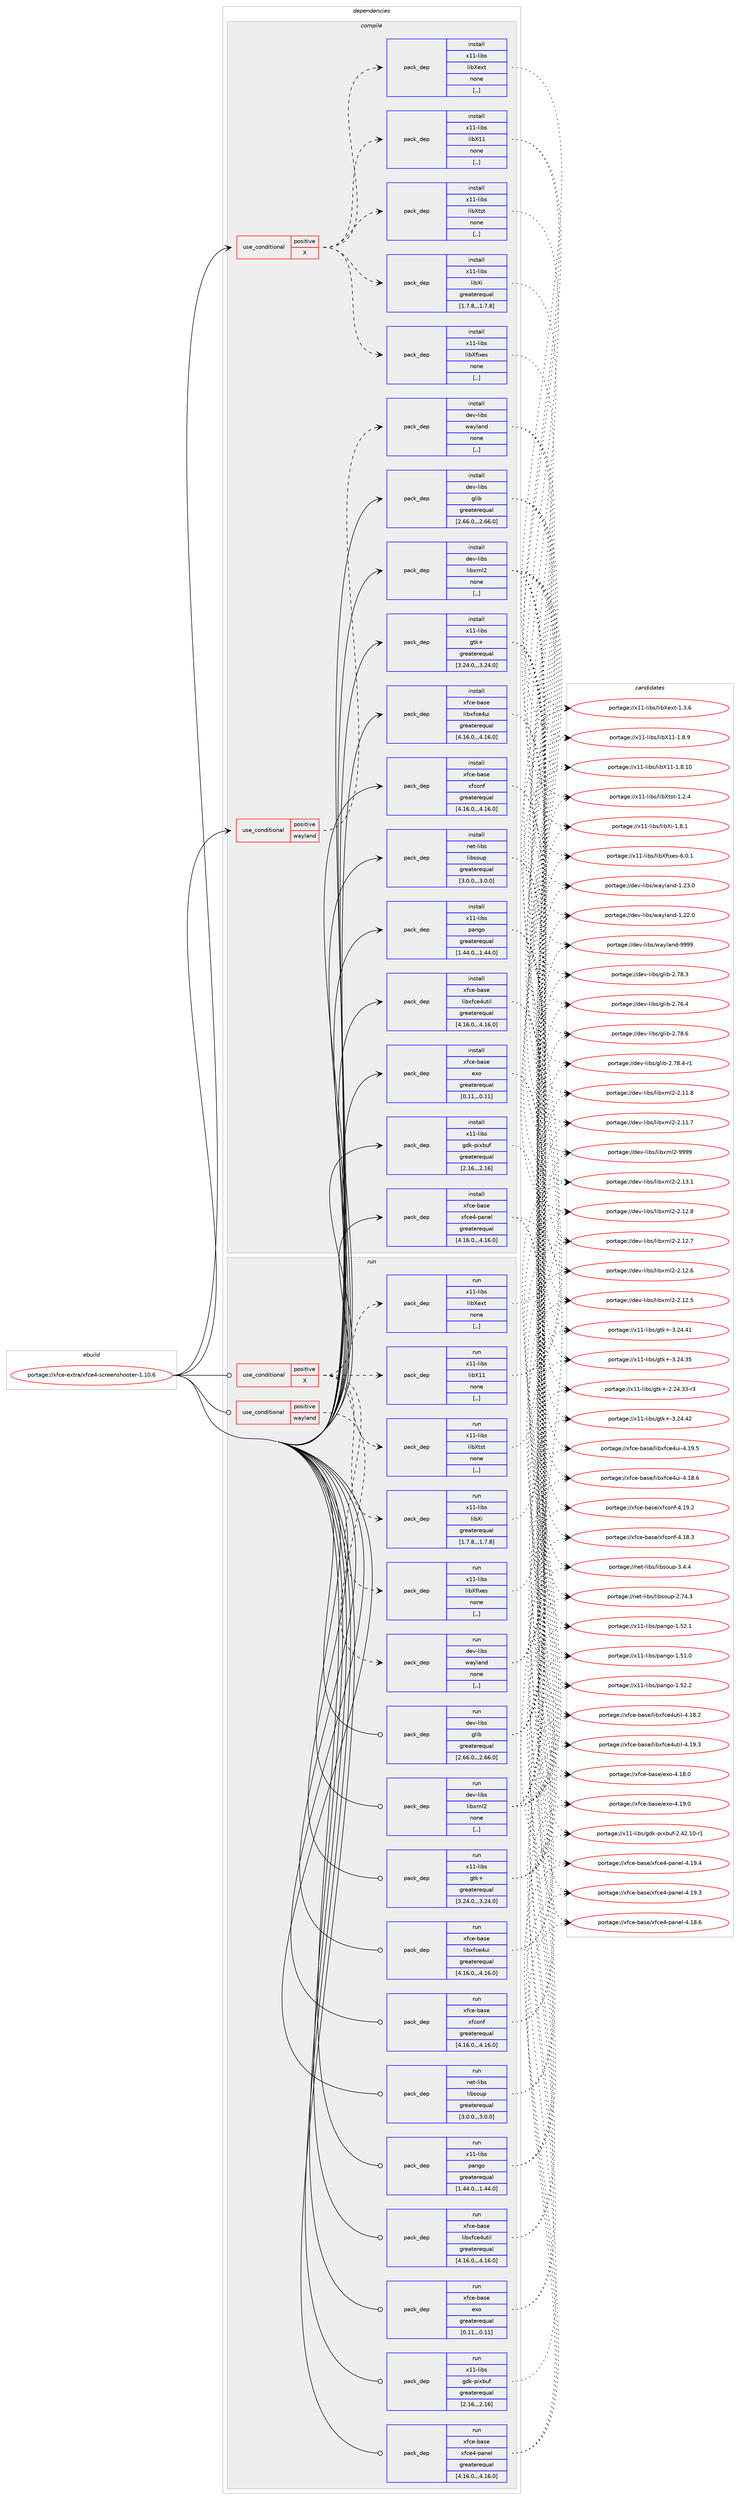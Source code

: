 digraph prolog {

# *************
# Graph options
# *************

newrank=true;
concentrate=true;
compound=true;
graph [rankdir=LR,fontname=Helvetica,fontsize=10,ranksep=1.5];#, ranksep=2.5, nodesep=0.2];
edge  [arrowhead=vee];
node  [fontname=Helvetica,fontsize=10];

# **********
# The ebuild
# **********

subgraph cluster_leftcol {
color=gray;
label=<<i>ebuild</i>>;
id [label="portage://xfce-extra/xfce4-screenshooter-1.10.6", color=red, width=4, href="../xfce-extra/xfce4-screenshooter-1.10.6.svg"];
}

# ****************
# The dependencies
# ****************

subgraph cluster_midcol {
color=gray;
label=<<i>dependencies</i>>;
subgraph cluster_compile {
fillcolor="#eeeeee";
style=filled;
label=<<i>compile</i>>;
subgraph cond124773 {
dependency474547 [label=<<TABLE BORDER="0" CELLBORDER="1" CELLSPACING="0" CELLPADDING="4"><TR><TD ROWSPAN="3" CELLPADDING="10">use_conditional</TD></TR><TR><TD>positive</TD></TR><TR><TD>X</TD></TR></TABLE>>, shape=none, color=red];
subgraph pack346322 {
dependency474548 [label=<<TABLE BORDER="0" CELLBORDER="1" CELLSPACING="0" CELLPADDING="4" WIDTH="220"><TR><TD ROWSPAN="6" CELLPADDING="30">pack_dep</TD></TR><TR><TD WIDTH="110">install</TD></TR><TR><TD>x11-libs</TD></TR><TR><TD>libX11</TD></TR><TR><TD>none</TD></TR><TR><TD>[,,]</TD></TR></TABLE>>, shape=none, color=blue];
}
dependency474547:e -> dependency474548:w [weight=20,style="dashed",arrowhead="vee"];
subgraph pack346323 {
dependency474549 [label=<<TABLE BORDER="0" CELLBORDER="1" CELLSPACING="0" CELLPADDING="4" WIDTH="220"><TR><TD ROWSPAN="6" CELLPADDING="30">pack_dep</TD></TR><TR><TD WIDTH="110">install</TD></TR><TR><TD>x11-libs</TD></TR><TR><TD>libXext</TD></TR><TR><TD>none</TD></TR><TR><TD>[,,]</TD></TR></TABLE>>, shape=none, color=blue];
}
dependency474547:e -> dependency474549:w [weight=20,style="dashed",arrowhead="vee"];
subgraph pack346324 {
dependency474550 [label=<<TABLE BORDER="0" CELLBORDER="1" CELLSPACING="0" CELLPADDING="4" WIDTH="220"><TR><TD ROWSPAN="6" CELLPADDING="30">pack_dep</TD></TR><TR><TD WIDTH="110">install</TD></TR><TR><TD>x11-libs</TD></TR><TR><TD>libXfixes</TD></TR><TR><TD>none</TD></TR><TR><TD>[,,]</TD></TR></TABLE>>, shape=none, color=blue];
}
dependency474547:e -> dependency474550:w [weight=20,style="dashed",arrowhead="vee"];
subgraph pack346325 {
dependency474551 [label=<<TABLE BORDER="0" CELLBORDER="1" CELLSPACING="0" CELLPADDING="4" WIDTH="220"><TR><TD ROWSPAN="6" CELLPADDING="30">pack_dep</TD></TR><TR><TD WIDTH="110">install</TD></TR><TR><TD>x11-libs</TD></TR><TR><TD>libXi</TD></TR><TR><TD>greaterequal</TD></TR><TR><TD>[1.7.8,,,1.7.8]</TD></TR></TABLE>>, shape=none, color=blue];
}
dependency474547:e -> dependency474551:w [weight=20,style="dashed",arrowhead="vee"];
subgraph pack346326 {
dependency474552 [label=<<TABLE BORDER="0" CELLBORDER="1" CELLSPACING="0" CELLPADDING="4" WIDTH="220"><TR><TD ROWSPAN="6" CELLPADDING="30">pack_dep</TD></TR><TR><TD WIDTH="110">install</TD></TR><TR><TD>x11-libs</TD></TR><TR><TD>libXtst</TD></TR><TR><TD>none</TD></TR><TR><TD>[,,]</TD></TR></TABLE>>, shape=none, color=blue];
}
dependency474547:e -> dependency474552:w [weight=20,style="dashed",arrowhead="vee"];
}
id:e -> dependency474547:w [weight=20,style="solid",arrowhead="vee"];
subgraph cond124774 {
dependency474553 [label=<<TABLE BORDER="0" CELLBORDER="1" CELLSPACING="0" CELLPADDING="4"><TR><TD ROWSPAN="3" CELLPADDING="10">use_conditional</TD></TR><TR><TD>positive</TD></TR><TR><TD>wayland</TD></TR></TABLE>>, shape=none, color=red];
subgraph pack346327 {
dependency474554 [label=<<TABLE BORDER="0" CELLBORDER="1" CELLSPACING="0" CELLPADDING="4" WIDTH="220"><TR><TD ROWSPAN="6" CELLPADDING="30">pack_dep</TD></TR><TR><TD WIDTH="110">install</TD></TR><TR><TD>dev-libs</TD></TR><TR><TD>wayland</TD></TR><TR><TD>none</TD></TR><TR><TD>[,,]</TD></TR></TABLE>>, shape=none, color=blue];
}
dependency474553:e -> dependency474554:w [weight=20,style="dashed",arrowhead="vee"];
}
id:e -> dependency474553:w [weight=20,style="solid",arrowhead="vee"];
subgraph pack346328 {
dependency474555 [label=<<TABLE BORDER="0" CELLBORDER="1" CELLSPACING="0" CELLPADDING="4" WIDTH="220"><TR><TD ROWSPAN="6" CELLPADDING="30">pack_dep</TD></TR><TR><TD WIDTH="110">install</TD></TR><TR><TD>dev-libs</TD></TR><TR><TD>glib</TD></TR><TR><TD>greaterequal</TD></TR><TR><TD>[2.66.0,,,2.66.0]</TD></TR></TABLE>>, shape=none, color=blue];
}
id:e -> dependency474555:w [weight=20,style="solid",arrowhead="vee"];
subgraph pack346329 {
dependency474556 [label=<<TABLE BORDER="0" CELLBORDER="1" CELLSPACING="0" CELLPADDING="4" WIDTH="220"><TR><TD ROWSPAN="6" CELLPADDING="30">pack_dep</TD></TR><TR><TD WIDTH="110">install</TD></TR><TR><TD>dev-libs</TD></TR><TR><TD>libxml2</TD></TR><TR><TD>none</TD></TR><TR><TD>[,,]</TD></TR></TABLE>>, shape=none, color=blue];
}
id:e -> dependency474556:w [weight=20,style="solid",arrowhead="vee"];
subgraph pack346330 {
dependency474557 [label=<<TABLE BORDER="0" CELLBORDER="1" CELLSPACING="0" CELLPADDING="4" WIDTH="220"><TR><TD ROWSPAN="6" CELLPADDING="30">pack_dep</TD></TR><TR><TD WIDTH="110">install</TD></TR><TR><TD>net-libs</TD></TR><TR><TD>libsoup</TD></TR><TR><TD>greaterequal</TD></TR><TR><TD>[3.0.0,,,3.0.0]</TD></TR></TABLE>>, shape=none, color=blue];
}
id:e -> dependency474557:w [weight=20,style="solid",arrowhead="vee"];
subgraph pack346331 {
dependency474558 [label=<<TABLE BORDER="0" CELLBORDER="1" CELLSPACING="0" CELLPADDING="4" WIDTH="220"><TR><TD ROWSPAN="6" CELLPADDING="30">pack_dep</TD></TR><TR><TD WIDTH="110">install</TD></TR><TR><TD>x11-libs</TD></TR><TR><TD>gdk-pixbuf</TD></TR><TR><TD>greaterequal</TD></TR><TR><TD>[2.16,,,2.16]</TD></TR></TABLE>>, shape=none, color=blue];
}
id:e -> dependency474558:w [weight=20,style="solid",arrowhead="vee"];
subgraph pack346332 {
dependency474559 [label=<<TABLE BORDER="0" CELLBORDER="1" CELLSPACING="0" CELLPADDING="4" WIDTH="220"><TR><TD ROWSPAN="6" CELLPADDING="30">pack_dep</TD></TR><TR><TD WIDTH="110">install</TD></TR><TR><TD>x11-libs</TD></TR><TR><TD>gtk+</TD></TR><TR><TD>greaterequal</TD></TR><TR><TD>[3.24.0,,,3.24.0]</TD></TR></TABLE>>, shape=none, color=blue];
}
id:e -> dependency474559:w [weight=20,style="solid",arrowhead="vee"];
subgraph pack346333 {
dependency474560 [label=<<TABLE BORDER="0" CELLBORDER="1" CELLSPACING="0" CELLPADDING="4" WIDTH="220"><TR><TD ROWSPAN="6" CELLPADDING="30">pack_dep</TD></TR><TR><TD WIDTH="110">install</TD></TR><TR><TD>x11-libs</TD></TR><TR><TD>pango</TD></TR><TR><TD>greaterequal</TD></TR><TR><TD>[1.44.0,,,1.44.0]</TD></TR></TABLE>>, shape=none, color=blue];
}
id:e -> dependency474560:w [weight=20,style="solid",arrowhead="vee"];
subgraph pack346334 {
dependency474561 [label=<<TABLE BORDER="0" CELLBORDER="1" CELLSPACING="0" CELLPADDING="4" WIDTH="220"><TR><TD ROWSPAN="6" CELLPADDING="30">pack_dep</TD></TR><TR><TD WIDTH="110">install</TD></TR><TR><TD>xfce-base</TD></TR><TR><TD>exo</TD></TR><TR><TD>greaterequal</TD></TR><TR><TD>[0.11,,,0.11]</TD></TR></TABLE>>, shape=none, color=blue];
}
id:e -> dependency474561:w [weight=20,style="solid",arrowhead="vee"];
subgraph pack346335 {
dependency474562 [label=<<TABLE BORDER="0" CELLBORDER="1" CELLSPACING="0" CELLPADDING="4" WIDTH="220"><TR><TD ROWSPAN="6" CELLPADDING="30">pack_dep</TD></TR><TR><TD WIDTH="110">install</TD></TR><TR><TD>xfce-base</TD></TR><TR><TD>libxfce4ui</TD></TR><TR><TD>greaterequal</TD></TR><TR><TD>[4.16.0,,,4.16.0]</TD></TR></TABLE>>, shape=none, color=blue];
}
id:e -> dependency474562:w [weight=20,style="solid",arrowhead="vee"];
subgraph pack346336 {
dependency474563 [label=<<TABLE BORDER="0" CELLBORDER="1" CELLSPACING="0" CELLPADDING="4" WIDTH="220"><TR><TD ROWSPAN="6" CELLPADDING="30">pack_dep</TD></TR><TR><TD WIDTH="110">install</TD></TR><TR><TD>xfce-base</TD></TR><TR><TD>libxfce4util</TD></TR><TR><TD>greaterequal</TD></TR><TR><TD>[4.16.0,,,4.16.0]</TD></TR></TABLE>>, shape=none, color=blue];
}
id:e -> dependency474563:w [weight=20,style="solid",arrowhead="vee"];
subgraph pack346337 {
dependency474564 [label=<<TABLE BORDER="0" CELLBORDER="1" CELLSPACING="0" CELLPADDING="4" WIDTH="220"><TR><TD ROWSPAN="6" CELLPADDING="30">pack_dep</TD></TR><TR><TD WIDTH="110">install</TD></TR><TR><TD>xfce-base</TD></TR><TR><TD>xfce4-panel</TD></TR><TR><TD>greaterequal</TD></TR><TR><TD>[4.16.0,,,4.16.0]</TD></TR></TABLE>>, shape=none, color=blue];
}
id:e -> dependency474564:w [weight=20,style="solid",arrowhead="vee"];
subgraph pack346338 {
dependency474565 [label=<<TABLE BORDER="0" CELLBORDER="1" CELLSPACING="0" CELLPADDING="4" WIDTH="220"><TR><TD ROWSPAN="6" CELLPADDING="30">pack_dep</TD></TR><TR><TD WIDTH="110">install</TD></TR><TR><TD>xfce-base</TD></TR><TR><TD>xfconf</TD></TR><TR><TD>greaterequal</TD></TR><TR><TD>[4.16.0,,,4.16.0]</TD></TR></TABLE>>, shape=none, color=blue];
}
id:e -> dependency474565:w [weight=20,style="solid",arrowhead="vee"];
}
subgraph cluster_compileandrun {
fillcolor="#eeeeee";
style=filled;
label=<<i>compile and run</i>>;
}
subgraph cluster_run {
fillcolor="#eeeeee";
style=filled;
label=<<i>run</i>>;
subgraph cond124775 {
dependency474566 [label=<<TABLE BORDER="0" CELLBORDER="1" CELLSPACING="0" CELLPADDING="4"><TR><TD ROWSPAN="3" CELLPADDING="10">use_conditional</TD></TR><TR><TD>positive</TD></TR><TR><TD>X</TD></TR></TABLE>>, shape=none, color=red];
subgraph pack346339 {
dependency474567 [label=<<TABLE BORDER="0" CELLBORDER="1" CELLSPACING="0" CELLPADDING="4" WIDTH="220"><TR><TD ROWSPAN="6" CELLPADDING="30">pack_dep</TD></TR><TR><TD WIDTH="110">run</TD></TR><TR><TD>x11-libs</TD></TR><TR><TD>libX11</TD></TR><TR><TD>none</TD></TR><TR><TD>[,,]</TD></TR></TABLE>>, shape=none, color=blue];
}
dependency474566:e -> dependency474567:w [weight=20,style="dashed",arrowhead="vee"];
subgraph pack346340 {
dependency474568 [label=<<TABLE BORDER="0" CELLBORDER="1" CELLSPACING="0" CELLPADDING="4" WIDTH="220"><TR><TD ROWSPAN="6" CELLPADDING="30">pack_dep</TD></TR><TR><TD WIDTH="110">run</TD></TR><TR><TD>x11-libs</TD></TR><TR><TD>libXext</TD></TR><TR><TD>none</TD></TR><TR><TD>[,,]</TD></TR></TABLE>>, shape=none, color=blue];
}
dependency474566:e -> dependency474568:w [weight=20,style="dashed",arrowhead="vee"];
subgraph pack346341 {
dependency474569 [label=<<TABLE BORDER="0" CELLBORDER="1" CELLSPACING="0" CELLPADDING="4" WIDTH="220"><TR><TD ROWSPAN="6" CELLPADDING="30">pack_dep</TD></TR><TR><TD WIDTH="110">run</TD></TR><TR><TD>x11-libs</TD></TR><TR><TD>libXfixes</TD></TR><TR><TD>none</TD></TR><TR><TD>[,,]</TD></TR></TABLE>>, shape=none, color=blue];
}
dependency474566:e -> dependency474569:w [weight=20,style="dashed",arrowhead="vee"];
subgraph pack346342 {
dependency474570 [label=<<TABLE BORDER="0" CELLBORDER="1" CELLSPACING="0" CELLPADDING="4" WIDTH="220"><TR><TD ROWSPAN="6" CELLPADDING="30">pack_dep</TD></TR><TR><TD WIDTH="110">run</TD></TR><TR><TD>x11-libs</TD></TR><TR><TD>libXi</TD></TR><TR><TD>greaterequal</TD></TR><TR><TD>[1.7.8,,,1.7.8]</TD></TR></TABLE>>, shape=none, color=blue];
}
dependency474566:e -> dependency474570:w [weight=20,style="dashed",arrowhead="vee"];
subgraph pack346343 {
dependency474571 [label=<<TABLE BORDER="0" CELLBORDER="1" CELLSPACING="0" CELLPADDING="4" WIDTH="220"><TR><TD ROWSPAN="6" CELLPADDING="30">pack_dep</TD></TR><TR><TD WIDTH="110">run</TD></TR><TR><TD>x11-libs</TD></TR><TR><TD>libXtst</TD></TR><TR><TD>none</TD></TR><TR><TD>[,,]</TD></TR></TABLE>>, shape=none, color=blue];
}
dependency474566:e -> dependency474571:w [weight=20,style="dashed",arrowhead="vee"];
}
id:e -> dependency474566:w [weight=20,style="solid",arrowhead="odot"];
subgraph cond124776 {
dependency474572 [label=<<TABLE BORDER="0" CELLBORDER="1" CELLSPACING="0" CELLPADDING="4"><TR><TD ROWSPAN="3" CELLPADDING="10">use_conditional</TD></TR><TR><TD>positive</TD></TR><TR><TD>wayland</TD></TR></TABLE>>, shape=none, color=red];
subgraph pack346344 {
dependency474573 [label=<<TABLE BORDER="0" CELLBORDER="1" CELLSPACING="0" CELLPADDING="4" WIDTH="220"><TR><TD ROWSPAN="6" CELLPADDING="30">pack_dep</TD></TR><TR><TD WIDTH="110">run</TD></TR><TR><TD>dev-libs</TD></TR><TR><TD>wayland</TD></TR><TR><TD>none</TD></TR><TR><TD>[,,]</TD></TR></TABLE>>, shape=none, color=blue];
}
dependency474572:e -> dependency474573:w [weight=20,style="dashed",arrowhead="vee"];
}
id:e -> dependency474572:w [weight=20,style="solid",arrowhead="odot"];
subgraph pack346345 {
dependency474574 [label=<<TABLE BORDER="0" CELLBORDER="1" CELLSPACING="0" CELLPADDING="4" WIDTH="220"><TR><TD ROWSPAN="6" CELLPADDING="30">pack_dep</TD></TR><TR><TD WIDTH="110">run</TD></TR><TR><TD>dev-libs</TD></TR><TR><TD>glib</TD></TR><TR><TD>greaterequal</TD></TR><TR><TD>[2.66.0,,,2.66.0]</TD></TR></TABLE>>, shape=none, color=blue];
}
id:e -> dependency474574:w [weight=20,style="solid",arrowhead="odot"];
subgraph pack346346 {
dependency474575 [label=<<TABLE BORDER="0" CELLBORDER="1" CELLSPACING="0" CELLPADDING="4" WIDTH="220"><TR><TD ROWSPAN="6" CELLPADDING="30">pack_dep</TD></TR><TR><TD WIDTH="110">run</TD></TR><TR><TD>dev-libs</TD></TR><TR><TD>libxml2</TD></TR><TR><TD>none</TD></TR><TR><TD>[,,]</TD></TR></TABLE>>, shape=none, color=blue];
}
id:e -> dependency474575:w [weight=20,style="solid",arrowhead="odot"];
subgraph pack346347 {
dependency474576 [label=<<TABLE BORDER="0" CELLBORDER="1" CELLSPACING="0" CELLPADDING="4" WIDTH="220"><TR><TD ROWSPAN="6" CELLPADDING="30">pack_dep</TD></TR><TR><TD WIDTH="110">run</TD></TR><TR><TD>net-libs</TD></TR><TR><TD>libsoup</TD></TR><TR><TD>greaterequal</TD></TR><TR><TD>[3.0.0,,,3.0.0]</TD></TR></TABLE>>, shape=none, color=blue];
}
id:e -> dependency474576:w [weight=20,style="solid",arrowhead="odot"];
subgraph pack346348 {
dependency474577 [label=<<TABLE BORDER="0" CELLBORDER="1" CELLSPACING="0" CELLPADDING="4" WIDTH="220"><TR><TD ROWSPAN="6" CELLPADDING="30">pack_dep</TD></TR><TR><TD WIDTH="110">run</TD></TR><TR><TD>x11-libs</TD></TR><TR><TD>gdk-pixbuf</TD></TR><TR><TD>greaterequal</TD></TR><TR><TD>[2.16,,,2.16]</TD></TR></TABLE>>, shape=none, color=blue];
}
id:e -> dependency474577:w [weight=20,style="solid",arrowhead="odot"];
subgraph pack346349 {
dependency474578 [label=<<TABLE BORDER="0" CELLBORDER="1" CELLSPACING="0" CELLPADDING="4" WIDTH="220"><TR><TD ROWSPAN="6" CELLPADDING="30">pack_dep</TD></TR><TR><TD WIDTH="110">run</TD></TR><TR><TD>x11-libs</TD></TR><TR><TD>gtk+</TD></TR><TR><TD>greaterequal</TD></TR><TR><TD>[3.24.0,,,3.24.0]</TD></TR></TABLE>>, shape=none, color=blue];
}
id:e -> dependency474578:w [weight=20,style="solid",arrowhead="odot"];
subgraph pack346350 {
dependency474579 [label=<<TABLE BORDER="0" CELLBORDER="1" CELLSPACING="0" CELLPADDING="4" WIDTH="220"><TR><TD ROWSPAN="6" CELLPADDING="30">pack_dep</TD></TR><TR><TD WIDTH="110">run</TD></TR><TR><TD>x11-libs</TD></TR><TR><TD>pango</TD></TR><TR><TD>greaterequal</TD></TR><TR><TD>[1.44.0,,,1.44.0]</TD></TR></TABLE>>, shape=none, color=blue];
}
id:e -> dependency474579:w [weight=20,style="solid",arrowhead="odot"];
subgraph pack346351 {
dependency474580 [label=<<TABLE BORDER="0" CELLBORDER="1" CELLSPACING="0" CELLPADDING="4" WIDTH="220"><TR><TD ROWSPAN="6" CELLPADDING="30">pack_dep</TD></TR><TR><TD WIDTH="110">run</TD></TR><TR><TD>xfce-base</TD></TR><TR><TD>exo</TD></TR><TR><TD>greaterequal</TD></TR><TR><TD>[0.11,,,0.11]</TD></TR></TABLE>>, shape=none, color=blue];
}
id:e -> dependency474580:w [weight=20,style="solid",arrowhead="odot"];
subgraph pack346352 {
dependency474581 [label=<<TABLE BORDER="0" CELLBORDER="1" CELLSPACING="0" CELLPADDING="4" WIDTH="220"><TR><TD ROWSPAN="6" CELLPADDING="30">pack_dep</TD></TR><TR><TD WIDTH="110">run</TD></TR><TR><TD>xfce-base</TD></TR><TR><TD>libxfce4ui</TD></TR><TR><TD>greaterequal</TD></TR><TR><TD>[4.16.0,,,4.16.0]</TD></TR></TABLE>>, shape=none, color=blue];
}
id:e -> dependency474581:w [weight=20,style="solid",arrowhead="odot"];
subgraph pack346353 {
dependency474582 [label=<<TABLE BORDER="0" CELLBORDER="1" CELLSPACING="0" CELLPADDING="4" WIDTH="220"><TR><TD ROWSPAN="6" CELLPADDING="30">pack_dep</TD></TR><TR><TD WIDTH="110">run</TD></TR><TR><TD>xfce-base</TD></TR><TR><TD>libxfce4util</TD></TR><TR><TD>greaterequal</TD></TR><TR><TD>[4.16.0,,,4.16.0]</TD></TR></TABLE>>, shape=none, color=blue];
}
id:e -> dependency474582:w [weight=20,style="solid",arrowhead="odot"];
subgraph pack346354 {
dependency474583 [label=<<TABLE BORDER="0" CELLBORDER="1" CELLSPACING="0" CELLPADDING="4" WIDTH="220"><TR><TD ROWSPAN="6" CELLPADDING="30">pack_dep</TD></TR><TR><TD WIDTH="110">run</TD></TR><TR><TD>xfce-base</TD></TR><TR><TD>xfce4-panel</TD></TR><TR><TD>greaterequal</TD></TR><TR><TD>[4.16.0,,,4.16.0]</TD></TR></TABLE>>, shape=none, color=blue];
}
id:e -> dependency474583:w [weight=20,style="solid",arrowhead="odot"];
subgraph pack346355 {
dependency474584 [label=<<TABLE BORDER="0" CELLBORDER="1" CELLSPACING="0" CELLPADDING="4" WIDTH="220"><TR><TD ROWSPAN="6" CELLPADDING="30">pack_dep</TD></TR><TR><TD WIDTH="110">run</TD></TR><TR><TD>xfce-base</TD></TR><TR><TD>xfconf</TD></TR><TR><TD>greaterequal</TD></TR><TR><TD>[4.16.0,,,4.16.0]</TD></TR></TABLE>>, shape=none, color=blue];
}
id:e -> dependency474584:w [weight=20,style="solid",arrowhead="odot"];
}
}

# **************
# The candidates
# **************

subgraph cluster_choices {
rank=same;
color=gray;
label=<<i>candidates</i>>;

subgraph choice346322 {
color=black;
nodesep=1;
choice12049494510810598115471081059888494945494656464948 [label="portage://x11-libs/libX11-1.8.10", color=red, width=4,href="../x11-libs/libX11-1.8.10.svg"];
choice120494945108105981154710810598884949454946564657 [label="portage://x11-libs/libX11-1.8.9", color=red, width=4,href="../x11-libs/libX11-1.8.9.svg"];
dependency474548:e -> choice12049494510810598115471081059888494945494656464948:w [style=dotted,weight="100"];
dependency474548:e -> choice120494945108105981154710810598884949454946564657:w [style=dotted,weight="100"];
}
subgraph choice346323 {
color=black;
nodesep=1;
choice12049494510810598115471081059888101120116454946514654 [label="portage://x11-libs/libXext-1.3.6", color=red, width=4,href="../x11-libs/libXext-1.3.6.svg"];
dependency474549:e -> choice12049494510810598115471081059888101120116454946514654:w [style=dotted,weight="100"];
}
subgraph choice346324 {
color=black;
nodesep=1;
choice12049494510810598115471081059888102105120101115455446484649 [label="portage://x11-libs/libXfixes-6.0.1", color=red, width=4,href="../x11-libs/libXfixes-6.0.1.svg"];
dependency474550:e -> choice12049494510810598115471081059888102105120101115455446484649:w [style=dotted,weight="100"];
}
subgraph choice346325 {
color=black;
nodesep=1;
choice12049494510810598115471081059888105454946564649 [label="portage://x11-libs/libXi-1.8.1", color=red, width=4,href="../x11-libs/libXi-1.8.1.svg"];
dependency474551:e -> choice12049494510810598115471081059888105454946564649:w [style=dotted,weight="100"];
}
subgraph choice346326 {
color=black;
nodesep=1;
choice12049494510810598115471081059888116115116454946504652 [label="portage://x11-libs/libXtst-1.2.4", color=red, width=4,href="../x11-libs/libXtst-1.2.4.svg"];
dependency474552:e -> choice12049494510810598115471081059888116115116454946504652:w [style=dotted,weight="100"];
}
subgraph choice346327 {
color=black;
nodesep=1;
choice10010111845108105981154711997121108971101004557575757 [label="portage://dev-libs/wayland-9999", color=red, width=4,href="../dev-libs/wayland-9999.svg"];
choice100101118451081059811547119971211089711010045494650514648 [label="portage://dev-libs/wayland-1.23.0", color=red, width=4,href="../dev-libs/wayland-1.23.0.svg"];
choice100101118451081059811547119971211089711010045494650504648 [label="portage://dev-libs/wayland-1.22.0", color=red, width=4,href="../dev-libs/wayland-1.22.0.svg"];
dependency474554:e -> choice10010111845108105981154711997121108971101004557575757:w [style=dotted,weight="100"];
dependency474554:e -> choice100101118451081059811547119971211089711010045494650514648:w [style=dotted,weight="100"];
dependency474554:e -> choice100101118451081059811547119971211089711010045494650504648:w [style=dotted,weight="100"];
}
subgraph choice346328 {
color=black;
nodesep=1;
choice1001011184510810598115471031081059845504655564654 [label="portage://dev-libs/glib-2.78.6", color=red, width=4,href="../dev-libs/glib-2.78.6.svg"];
choice10010111845108105981154710310810598455046555646524511449 [label="portage://dev-libs/glib-2.78.4-r1", color=red, width=4,href="../dev-libs/glib-2.78.4-r1.svg"];
choice1001011184510810598115471031081059845504655564651 [label="portage://dev-libs/glib-2.78.3", color=red, width=4,href="../dev-libs/glib-2.78.3.svg"];
choice1001011184510810598115471031081059845504655544652 [label="portage://dev-libs/glib-2.76.4", color=red, width=4,href="../dev-libs/glib-2.76.4.svg"];
dependency474555:e -> choice1001011184510810598115471031081059845504655564654:w [style=dotted,weight="100"];
dependency474555:e -> choice10010111845108105981154710310810598455046555646524511449:w [style=dotted,weight="100"];
dependency474555:e -> choice1001011184510810598115471031081059845504655564651:w [style=dotted,weight="100"];
dependency474555:e -> choice1001011184510810598115471031081059845504655544652:w [style=dotted,weight="100"];
}
subgraph choice346329 {
color=black;
nodesep=1;
choice10010111845108105981154710810598120109108504557575757 [label="portage://dev-libs/libxml2-9999", color=red, width=4,href="../dev-libs/libxml2-9999.svg"];
choice100101118451081059811547108105981201091085045504649514649 [label="portage://dev-libs/libxml2-2.13.1", color=red, width=4,href="../dev-libs/libxml2-2.13.1.svg"];
choice100101118451081059811547108105981201091085045504649504656 [label="portage://dev-libs/libxml2-2.12.8", color=red, width=4,href="../dev-libs/libxml2-2.12.8.svg"];
choice100101118451081059811547108105981201091085045504649504655 [label="portage://dev-libs/libxml2-2.12.7", color=red, width=4,href="../dev-libs/libxml2-2.12.7.svg"];
choice100101118451081059811547108105981201091085045504649504654 [label="portage://dev-libs/libxml2-2.12.6", color=red, width=4,href="../dev-libs/libxml2-2.12.6.svg"];
choice100101118451081059811547108105981201091085045504649504653 [label="portage://dev-libs/libxml2-2.12.5", color=red, width=4,href="../dev-libs/libxml2-2.12.5.svg"];
choice100101118451081059811547108105981201091085045504649494656 [label="portage://dev-libs/libxml2-2.11.8", color=red, width=4,href="../dev-libs/libxml2-2.11.8.svg"];
choice100101118451081059811547108105981201091085045504649494655 [label="portage://dev-libs/libxml2-2.11.7", color=red, width=4,href="../dev-libs/libxml2-2.11.7.svg"];
dependency474556:e -> choice10010111845108105981154710810598120109108504557575757:w [style=dotted,weight="100"];
dependency474556:e -> choice100101118451081059811547108105981201091085045504649514649:w [style=dotted,weight="100"];
dependency474556:e -> choice100101118451081059811547108105981201091085045504649504656:w [style=dotted,weight="100"];
dependency474556:e -> choice100101118451081059811547108105981201091085045504649504655:w [style=dotted,weight="100"];
dependency474556:e -> choice100101118451081059811547108105981201091085045504649504654:w [style=dotted,weight="100"];
dependency474556:e -> choice100101118451081059811547108105981201091085045504649504653:w [style=dotted,weight="100"];
dependency474556:e -> choice100101118451081059811547108105981201091085045504649494656:w [style=dotted,weight="100"];
dependency474556:e -> choice100101118451081059811547108105981201091085045504649494655:w [style=dotted,weight="100"];
}
subgraph choice346330 {
color=black;
nodesep=1;
choice11010111645108105981154710810598115111117112455146524652 [label="portage://net-libs/libsoup-3.4.4", color=red, width=4,href="../net-libs/libsoup-3.4.4.svg"];
choice1101011164510810598115471081059811511111711245504655524651 [label="portage://net-libs/libsoup-2.74.3", color=red, width=4,href="../net-libs/libsoup-2.74.3.svg"];
dependency474557:e -> choice11010111645108105981154710810598115111117112455146524652:w [style=dotted,weight="100"];
dependency474557:e -> choice1101011164510810598115471081059811511111711245504655524651:w [style=dotted,weight="100"];
}
subgraph choice346331 {
color=black;
nodesep=1;
choice1204949451081059811547103100107451121051209811710245504652504649484511449 [label="portage://x11-libs/gdk-pixbuf-2.42.10-r1", color=red, width=4,href="../x11-libs/gdk-pixbuf-2.42.10-r1.svg"];
dependency474558:e -> choice1204949451081059811547103100107451121051209811710245504652504649484511449:w [style=dotted,weight="100"];
}
subgraph choice346332 {
color=black;
nodesep=1;
choice1204949451081059811547103116107434551465052465250 [label="portage://x11-libs/gtk+-3.24.42", color=red, width=4,href="../x11-libs/gtk+-3.24.42.svg"];
choice1204949451081059811547103116107434551465052465249 [label="portage://x11-libs/gtk+-3.24.41", color=red, width=4,href="../x11-libs/gtk+-3.24.41.svg"];
choice1204949451081059811547103116107434551465052465153 [label="portage://x11-libs/gtk+-3.24.35", color=red, width=4,href="../x11-libs/gtk+-3.24.35.svg"];
choice12049494510810598115471031161074345504650524651514511451 [label="portage://x11-libs/gtk+-2.24.33-r3", color=red, width=4,href="../x11-libs/gtk+-2.24.33-r3.svg"];
dependency474559:e -> choice1204949451081059811547103116107434551465052465250:w [style=dotted,weight="100"];
dependency474559:e -> choice1204949451081059811547103116107434551465052465249:w [style=dotted,weight="100"];
dependency474559:e -> choice1204949451081059811547103116107434551465052465153:w [style=dotted,weight="100"];
dependency474559:e -> choice12049494510810598115471031161074345504650524651514511451:w [style=dotted,weight="100"];
}
subgraph choice346333 {
color=black;
nodesep=1;
choice12049494510810598115471129711010311145494653504650 [label="portage://x11-libs/pango-1.52.2", color=red, width=4,href="../x11-libs/pango-1.52.2.svg"];
choice12049494510810598115471129711010311145494653504649 [label="portage://x11-libs/pango-1.52.1", color=red, width=4,href="../x11-libs/pango-1.52.1.svg"];
choice12049494510810598115471129711010311145494653494648 [label="portage://x11-libs/pango-1.51.0", color=red, width=4,href="../x11-libs/pango-1.51.0.svg"];
dependency474560:e -> choice12049494510810598115471129711010311145494653504650:w [style=dotted,weight="100"];
dependency474560:e -> choice12049494510810598115471129711010311145494653504649:w [style=dotted,weight="100"];
dependency474560:e -> choice12049494510810598115471129711010311145494653494648:w [style=dotted,weight="100"];
}
subgraph choice346334 {
color=black;
nodesep=1;
choice120102991014598971151014710112011145524649574648 [label="portage://xfce-base/exo-4.19.0", color=red, width=4,href="../xfce-base/exo-4.19.0.svg"];
choice120102991014598971151014710112011145524649564648 [label="portage://xfce-base/exo-4.18.0", color=red, width=4,href="../xfce-base/exo-4.18.0.svg"];
dependency474561:e -> choice120102991014598971151014710112011145524649574648:w [style=dotted,weight="100"];
dependency474561:e -> choice120102991014598971151014710112011145524649564648:w [style=dotted,weight="100"];
}
subgraph choice346335 {
color=black;
nodesep=1;
choice120102991014598971151014710810598120102991015211710545524649574653 [label="portage://xfce-base/libxfce4ui-4.19.5", color=red, width=4,href="../xfce-base/libxfce4ui-4.19.5.svg"];
choice120102991014598971151014710810598120102991015211710545524649564654 [label="portage://xfce-base/libxfce4ui-4.18.6", color=red, width=4,href="../xfce-base/libxfce4ui-4.18.6.svg"];
dependency474562:e -> choice120102991014598971151014710810598120102991015211710545524649574653:w [style=dotted,weight="100"];
dependency474562:e -> choice120102991014598971151014710810598120102991015211710545524649564654:w [style=dotted,weight="100"];
}
subgraph choice346336 {
color=black;
nodesep=1;
choice120102991014598971151014710810598120102991015211711610510845524649574651 [label="portage://xfce-base/libxfce4util-4.19.3", color=red, width=4,href="../xfce-base/libxfce4util-4.19.3.svg"];
choice120102991014598971151014710810598120102991015211711610510845524649564650 [label="portage://xfce-base/libxfce4util-4.18.2", color=red, width=4,href="../xfce-base/libxfce4util-4.18.2.svg"];
dependency474563:e -> choice120102991014598971151014710810598120102991015211711610510845524649574651:w [style=dotted,weight="100"];
dependency474563:e -> choice120102991014598971151014710810598120102991015211711610510845524649564650:w [style=dotted,weight="100"];
}
subgraph choice346337 {
color=black;
nodesep=1;
choice12010299101459897115101471201029910152451129711010110845524649574652 [label="portage://xfce-base/xfce4-panel-4.19.4", color=red, width=4,href="../xfce-base/xfce4-panel-4.19.4.svg"];
choice12010299101459897115101471201029910152451129711010110845524649574651 [label="portage://xfce-base/xfce4-panel-4.19.3", color=red, width=4,href="../xfce-base/xfce4-panel-4.19.3.svg"];
choice12010299101459897115101471201029910152451129711010110845524649564654 [label="portage://xfce-base/xfce4-panel-4.18.6", color=red, width=4,href="../xfce-base/xfce4-panel-4.18.6.svg"];
dependency474564:e -> choice12010299101459897115101471201029910152451129711010110845524649574652:w [style=dotted,weight="100"];
dependency474564:e -> choice12010299101459897115101471201029910152451129711010110845524649574651:w [style=dotted,weight="100"];
dependency474564:e -> choice12010299101459897115101471201029910152451129711010110845524649564654:w [style=dotted,weight="100"];
}
subgraph choice346338 {
color=black;
nodesep=1;
choice12010299101459897115101471201029911111010245524649574650 [label="portage://xfce-base/xfconf-4.19.2", color=red, width=4,href="../xfce-base/xfconf-4.19.2.svg"];
choice12010299101459897115101471201029911111010245524649564651 [label="portage://xfce-base/xfconf-4.18.3", color=red, width=4,href="../xfce-base/xfconf-4.18.3.svg"];
dependency474565:e -> choice12010299101459897115101471201029911111010245524649574650:w [style=dotted,weight="100"];
dependency474565:e -> choice12010299101459897115101471201029911111010245524649564651:w [style=dotted,weight="100"];
}
subgraph choice346339 {
color=black;
nodesep=1;
choice12049494510810598115471081059888494945494656464948 [label="portage://x11-libs/libX11-1.8.10", color=red, width=4,href="../x11-libs/libX11-1.8.10.svg"];
choice120494945108105981154710810598884949454946564657 [label="portage://x11-libs/libX11-1.8.9", color=red, width=4,href="../x11-libs/libX11-1.8.9.svg"];
dependency474567:e -> choice12049494510810598115471081059888494945494656464948:w [style=dotted,weight="100"];
dependency474567:e -> choice120494945108105981154710810598884949454946564657:w [style=dotted,weight="100"];
}
subgraph choice346340 {
color=black;
nodesep=1;
choice12049494510810598115471081059888101120116454946514654 [label="portage://x11-libs/libXext-1.3.6", color=red, width=4,href="../x11-libs/libXext-1.3.6.svg"];
dependency474568:e -> choice12049494510810598115471081059888101120116454946514654:w [style=dotted,weight="100"];
}
subgraph choice346341 {
color=black;
nodesep=1;
choice12049494510810598115471081059888102105120101115455446484649 [label="portage://x11-libs/libXfixes-6.0.1", color=red, width=4,href="../x11-libs/libXfixes-6.0.1.svg"];
dependency474569:e -> choice12049494510810598115471081059888102105120101115455446484649:w [style=dotted,weight="100"];
}
subgraph choice346342 {
color=black;
nodesep=1;
choice12049494510810598115471081059888105454946564649 [label="portage://x11-libs/libXi-1.8.1", color=red, width=4,href="../x11-libs/libXi-1.8.1.svg"];
dependency474570:e -> choice12049494510810598115471081059888105454946564649:w [style=dotted,weight="100"];
}
subgraph choice346343 {
color=black;
nodesep=1;
choice12049494510810598115471081059888116115116454946504652 [label="portage://x11-libs/libXtst-1.2.4", color=red, width=4,href="../x11-libs/libXtst-1.2.4.svg"];
dependency474571:e -> choice12049494510810598115471081059888116115116454946504652:w [style=dotted,weight="100"];
}
subgraph choice346344 {
color=black;
nodesep=1;
choice10010111845108105981154711997121108971101004557575757 [label="portage://dev-libs/wayland-9999", color=red, width=4,href="../dev-libs/wayland-9999.svg"];
choice100101118451081059811547119971211089711010045494650514648 [label="portage://dev-libs/wayland-1.23.0", color=red, width=4,href="../dev-libs/wayland-1.23.0.svg"];
choice100101118451081059811547119971211089711010045494650504648 [label="portage://dev-libs/wayland-1.22.0", color=red, width=4,href="../dev-libs/wayland-1.22.0.svg"];
dependency474573:e -> choice10010111845108105981154711997121108971101004557575757:w [style=dotted,weight="100"];
dependency474573:e -> choice100101118451081059811547119971211089711010045494650514648:w [style=dotted,weight="100"];
dependency474573:e -> choice100101118451081059811547119971211089711010045494650504648:w [style=dotted,weight="100"];
}
subgraph choice346345 {
color=black;
nodesep=1;
choice1001011184510810598115471031081059845504655564654 [label="portage://dev-libs/glib-2.78.6", color=red, width=4,href="../dev-libs/glib-2.78.6.svg"];
choice10010111845108105981154710310810598455046555646524511449 [label="portage://dev-libs/glib-2.78.4-r1", color=red, width=4,href="../dev-libs/glib-2.78.4-r1.svg"];
choice1001011184510810598115471031081059845504655564651 [label="portage://dev-libs/glib-2.78.3", color=red, width=4,href="../dev-libs/glib-2.78.3.svg"];
choice1001011184510810598115471031081059845504655544652 [label="portage://dev-libs/glib-2.76.4", color=red, width=4,href="../dev-libs/glib-2.76.4.svg"];
dependency474574:e -> choice1001011184510810598115471031081059845504655564654:w [style=dotted,weight="100"];
dependency474574:e -> choice10010111845108105981154710310810598455046555646524511449:w [style=dotted,weight="100"];
dependency474574:e -> choice1001011184510810598115471031081059845504655564651:w [style=dotted,weight="100"];
dependency474574:e -> choice1001011184510810598115471031081059845504655544652:w [style=dotted,weight="100"];
}
subgraph choice346346 {
color=black;
nodesep=1;
choice10010111845108105981154710810598120109108504557575757 [label="portage://dev-libs/libxml2-9999", color=red, width=4,href="../dev-libs/libxml2-9999.svg"];
choice100101118451081059811547108105981201091085045504649514649 [label="portage://dev-libs/libxml2-2.13.1", color=red, width=4,href="../dev-libs/libxml2-2.13.1.svg"];
choice100101118451081059811547108105981201091085045504649504656 [label="portage://dev-libs/libxml2-2.12.8", color=red, width=4,href="../dev-libs/libxml2-2.12.8.svg"];
choice100101118451081059811547108105981201091085045504649504655 [label="portage://dev-libs/libxml2-2.12.7", color=red, width=4,href="../dev-libs/libxml2-2.12.7.svg"];
choice100101118451081059811547108105981201091085045504649504654 [label="portage://dev-libs/libxml2-2.12.6", color=red, width=4,href="../dev-libs/libxml2-2.12.6.svg"];
choice100101118451081059811547108105981201091085045504649504653 [label="portage://dev-libs/libxml2-2.12.5", color=red, width=4,href="../dev-libs/libxml2-2.12.5.svg"];
choice100101118451081059811547108105981201091085045504649494656 [label="portage://dev-libs/libxml2-2.11.8", color=red, width=4,href="../dev-libs/libxml2-2.11.8.svg"];
choice100101118451081059811547108105981201091085045504649494655 [label="portage://dev-libs/libxml2-2.11.7", color=red, width=4,href="../dev-libs/libxml2-2.11.7.svg"];
dependency474575:e -> choice10010111845108105981154710810598120109108504557575757:w [style=dotted,weight="100"];
dependency474575:e -> choice100101118451081059811547108105981201091085045504649514649:w [style=dotted,weight="100"];
dependency474575:e -> choice100101118451081059811547108105981201091085045504649504656:w [style=dotted,weight="100"];
dependency474575:e -> choice100101118451081059811547108105981201091085045504649504655:w [style=dotted,weight="100"];
dependency474575:e -> choice100101118451081059811547108105981201091085045504649504654:w [style=dotted,weight="100"];
dependency474575:e -> choice100101118451081059811547108105981201091085045504649504653:w [style=dotted,weight="100"];
dependency474575:e -> choice100101118451081059811547108105981201091085045504649494656:w [style=dotted,weight="100"];
dependency474575:e -> choice100101118451081059811547108105981201091085045504649494655:w [style=dotted,weight="100"];
}
subgraph choice346347 {
color=black;
nodesep=1;
choice11010111645108105981154710810598115111117112455146524652 [label="portage://net-libs/libsoup-3.4.4", color=red, width=4,href="../net-libs/libsoup-3.4.4.svg"];
choice1101011164510810598115471081059811511111711245504655524651 [label="portage://net-libs/libsoup-2.74.3", color=red, width=4,href="../net-libs/libsoup-2.74.3.svg"];
dependency474576:e -> choice11010111645108105981154710810598115111117112455146524652:w [style=dotted,weight="100"];
dependency474576:e -> choice1101011164510810598115471081059811511111711245504655524651:w [style=dotted,weight="100"];
}
subgraph choice346348 {
color=black;
nodesep=1;
choice1204949451081059811547103100107451121051209811710245504652504649484511449 [label="portage://x11-libs/gdk-pixbuf-2.42.10-r1", color=red, width=4,href="../x11-libs/gdk-pixbuf-2.42.10-r1.svg"];
dependency474577:e -> choice1204949451081059811547103100107451121051209811710245504652504649484511449:w [style=dotted,weight="100"];
}
subgraph choice346349 {
color=black;
nodesep=1;
choice1204949451081059811547103116107434551465052465250 [label="portage://x11-libs/gtk+-3.24.42", color=red, width=4,href="../x11-libs/gtk+-3.24.42.svg"];
choice1204949451081059811547103116107434551465052465249 [label="portage://x11-libs/gtk+-3.24.41", color=red, width=4,href="../x11-libs/gtk+-3.24.41.svg"];
choice1204949451081059811547103116107434551465052465153 [label="portage://x11-libs/gtk+-3.24.35", color=red, width=4,href="../x11-libs/gtk+-3.24.35.svg"];
choice12049494510810598115471031161074345504650524651514511451 [label="portage://x11-libs/gtk+-2.24.33-r3", color=red, width=4,href="../x11-libs/gtk+-2.24.33-r3.svg"];
dependency474578:e -> choice1204949451081059811547103116107434551465052465250:w [style=dotted,weight="100"];
dependency474578:e -> choice1204949451081059811547103116107434551465052465249:w [style=dotted,weight="100"];
dependency474578:e -> choice1204949451081059811547103116107434551465052465153:w [style=dotted,weight="100"];
dependency474578:e -> choice12049494510810598115471031161074345504650524651514511451:w [style=dotted,weight="100"];
}
subgraph choice346350 {
color=black;
nodesep=1;
choice12049494510810598115471129711010311145494653504650 [label="portage://x11-libs/pango-1.52.2", color=red, width=4,href="../x11-libs/pango-1.52.2.svg"];
choice12049494510810598115471129711010311145494653504649 [label="portage://x11-libs/pango-1.52.1", color=red, width=4,href="../x11-libs/pango-1.52.1.svg"];
choice12049494510810598115471129711010311145494653494648 [label="portage://x11-libs/pango-1.51.0", color=red, width=4,href="../x11-libs/pango-1.51.0.svg"];
dependency474579:e -> choice12049494510810598115471129711010311145494653504650:w [style=dotted,weight="100"];
dependency474579:e -> choice12049494510810598115471129711010311145494653504649:w [style=dotted,weight="100"];
dependency474579:e -> choice12049494510810598115471129711010311145494653494648:w [style=dotted,weight="100"];
}
subgraph choice346351 {
color=black;
nodesep=1;
choice120102991014598971151014710112011145524649574648 [label="portage://xfce-base/exo-4.19.0", color=red, width=4,href="../xfce-base/exo-4.19.0.svg"];
choice120102991014598971151014710112011145524649564648 [label="portage://xfce-base/exo-4.18.0", color=red, width=4,href="../xfce-base/exo-4.18.0.svg"];
dependency474580:e -> choice120102991014598971151014710112011145524649574648:w [style=dotted,weight="100"];
dependency474580:e -> choice120102991014598971151014710112011145524649564648:w [style=dotted,weight="100"];
}
subgraph choice346352 {
color=black;
nodesep=1;
choice120102991014598971151014710810598120102991015211710545524649574653 [label="portage://xfce-base/libxfce4ui-4.19.5", color=red, width=4,href="../xfce-base/libxfce4ui-4.19.5.svg"];
choice120102991014598971151014710810598120102991015211710545524649564654 [label="portage://xfce-base/libxfce4ui-4.18.6", color=red, width=4,href="../xfce-base/libxfce4ui-4.18.6.svg"];
dependency474581:e -> choice120102991014598971151014710810598120102991015211710545524649574653:w [style=dotted,weight="100"];
dependency474581:e -> choice120102991014598971151014710810598120102991015211710545524649564654:w [style=dotted,weight="100"];
}
subgraph choice346353 {
color=black;
nodesep=1;
choice120102991014598971151014710810598120102991015211711610510845524649574651 [label="portage://xfce-base/libxfce4util-4.19.3", color=red, width=4,href="../xfce-base/libxfce4util-4.19.3.svg"];
choice120102991014598971151014710810598120102991015211711610510845524649564650 [label="portage://xfce-base/libxfce4util-4.18.2", color=red, width=4,href="../xfce-base/libxfce4util-4.18.2.svg"];
dependency474582:e -> choice120102991014598971151014710810598120102991015211711610510845524649574651:w [style=dotted,weight="100"];
dependency474582:e -> choice120102991014598971151014710810598120102991015211711610510845524649564650:w [style=dotted,weight="100"];
}
subgraph choice346354 {
color=black;
nodesep=1;
choice12010299101459897115101471201029910152451129711010110845524649574652 [label="portage://xfce-base/xfce4-panel-4.19.4", color=red, width=4,href="../xfce-base/xfce4-panel-4.19.4.svg"];
choice12010299101459897115101471201029910152451129711010110845524649574651 [label="portage://xfce-base/xfce4-panel-4.19.3", color=red, width=4,href="../xfce-base/xfce4-panel-4.19.3.svg"];
choice12010299101459897115101471201029910152451129711010110845524649564654 [label="portage://xfce-base/xfce4-panel-4.18.6", color=red, width=4,href="../xfce-base/xfce4-panel-4.18.6.svg"];
dependency474583:e -> choice12010299101459897115101471201029910152451129711010110845524649574652:w [style=dotted,weight="100"];
dependency474583:e -> choice12010299101459897115101471201029910152451129711010110845524649574651:w [style=dotted,weight="100"];
dependency474583:e -> choice12010299101459897115101471201029910152451129711010110845524649564654:w [style=dotted,weight="100"];
}
subgraph choice346355 {
color=black;
nodesep=1;
choice12010299101459897115101471201029911111010245524649574650 [label="portage://xfce-base/xfconf-4.19.2", color=red, width=4,href="../xfce-base/xfconf-4.19.2.svg"];
choice12010299101459897115101471201029911111010245524649564651 [label="portage://xfce-base/xfconf-4.18.3", color=red, width=4,href="../xfce-base/xfconf-4.18.3.svg"];
dependency474584:e -> choice12010299101459897115101471201029911111010245524649574650:w [style=dotted,weight="100"];
dependency474584:e -> choice12010299101459897115101471201029911111010245524649564651:w [style=dotted,weight="100"];
}
}

}

